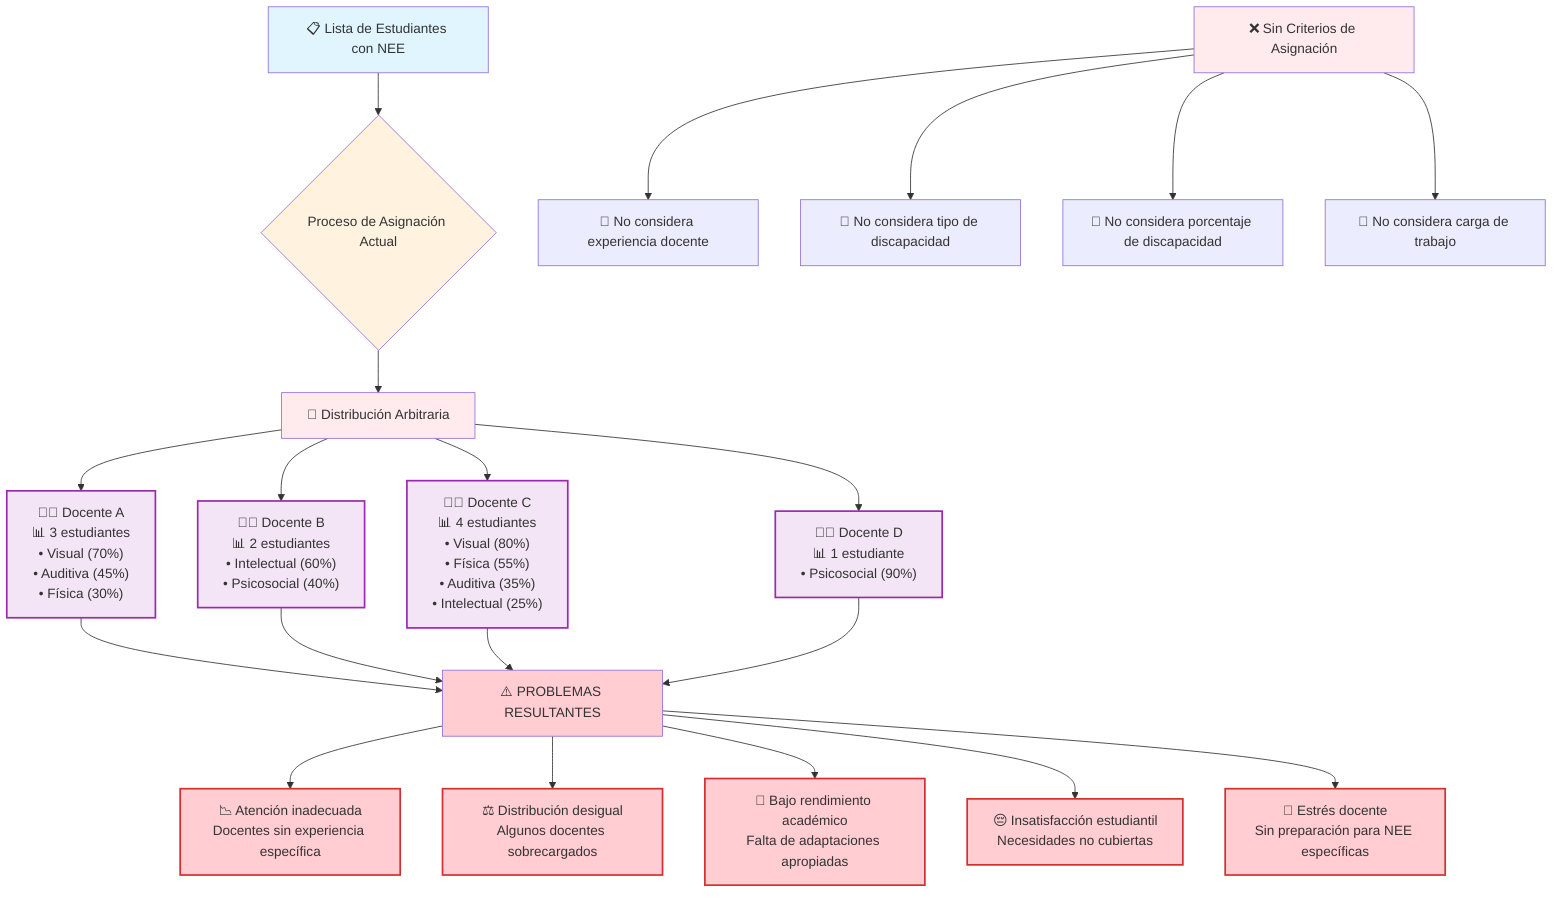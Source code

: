 flowchart TD
    A[📋 Lista de Estudiantes con NEE] --> B{Proceso de Asignación Actual}
    
    B --> C[🎲 Distribución Arbitraria]
    C --> C1["👨‍🏫 Docente A<br/>📊 3 estudiantes<br/>• Visual (70%)<br/>• Auditiva (45%)<br/>• Física (30%)"]
    C --> C2["👩‍🏫 Docente B<br/>📊 2 estudiantes<br/>• Intelectual (60%)<br/>• Psicosocial (40%)"]
    C --> C3["👨‍🏫 Docente C<br/>📊 4 estudiantes<br/>• Visual (80%)<br/>• Física (55%)<br/>• Auditiva (35%)<br/>• Intelectual (25%)"]
    C --> C4["👩‍🏫 Docente D<br/>📊 1 estudiante<br/>• Psicosocial (90%)"]
    
    D[❌ Sin Criterios de Asignación] --> D1[🚫 No considera experiencia docente]
    D[❌ Sin Criterios de Asignación] --> D2[🚫 No considera tipo de discapacidad]
    D[❌ Sin Criterios de Asignación] --> D3[🚫 No considera porcentaje de discapacidad]
    D[❌ Sin Criterios de Asignación] --> D4[🚫 No considera carga de trabajo]
    
    C1 --> E[⚠️ PROBLEMAS RESULTANTES]
    C2 --> E
    C3 --> E
    C4 --> E
    
    E --> F1[📉 Atención inadecuada<br/>Docentes sin experiencia específica]
    E --> F2[⚖️ Distribución desigual<br/>Algunos docentes sobrecargados]
    E --> F3[🎯 Bajo rendimiento académico<br/>Falta de adaptaciones apropiadas]
    E --> F4[😔 Insatisfacción estudiantil<br/>Necesidades no cubiertas]
    E --> F5[💼 Estrés docente<br/>Sin preparación para NEE específicas]
    
    style A fill:#e1f5fe
    style B fill:#fff3e0
    style C fill:#ffebee
    style D fill:#ffebee
    style E fill:#ffcdd2
    style F1 fill:#ffcdd2
    style F2 fill:#ffcdd2
    style F3 fill:#ffcdd2
    style F4 fill:#ffcdd2
    style F5 fill:#ffcdd2
    
    classDef docente fill:#f3e5f5,stroke:#9c27b0,stroke-width:2px
    classDef problema fill:#ffcdd2,stroke:#d32f2f,stroke-width:2px
    
    class C1,C2,C3,C4 docente
    class F1,F2,F3,F4,F5 problema
